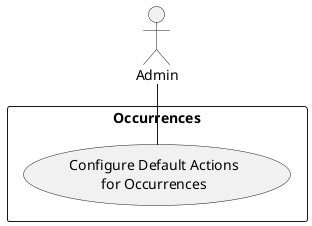 @startuml My Use Case
actor :Admin:
rectangle "Occurrences" {
  (Configure Default Actions\nfor Occurrences) as ConfDefActOcc
}
Admin -- ConfDefActOcc
@enduml

# Participating Actors

- Admin

# Preconditions

- The Admin is authenticated

# Flow of Events

1. The Admin clicks a "Configure Default Actions" button
2. The system displays a list of Occurrence Types and dropdowns to select Actions
3. The Admin edits the drop downs
4. The Admin clicks a "Save" button
5. The system displays a confirmation message

# Alternative Flow of Events

4a. The Admin clicks a "Cancel" button
5a. The system prompts the Admin if they are sure they want to discard the changes
6a. The Admin clicks a "Yes" button
7a. The system discards the changes and displays a confirmation message
6b. The Admin clicks a "No" button
7b. The system returns the Admin to the list
